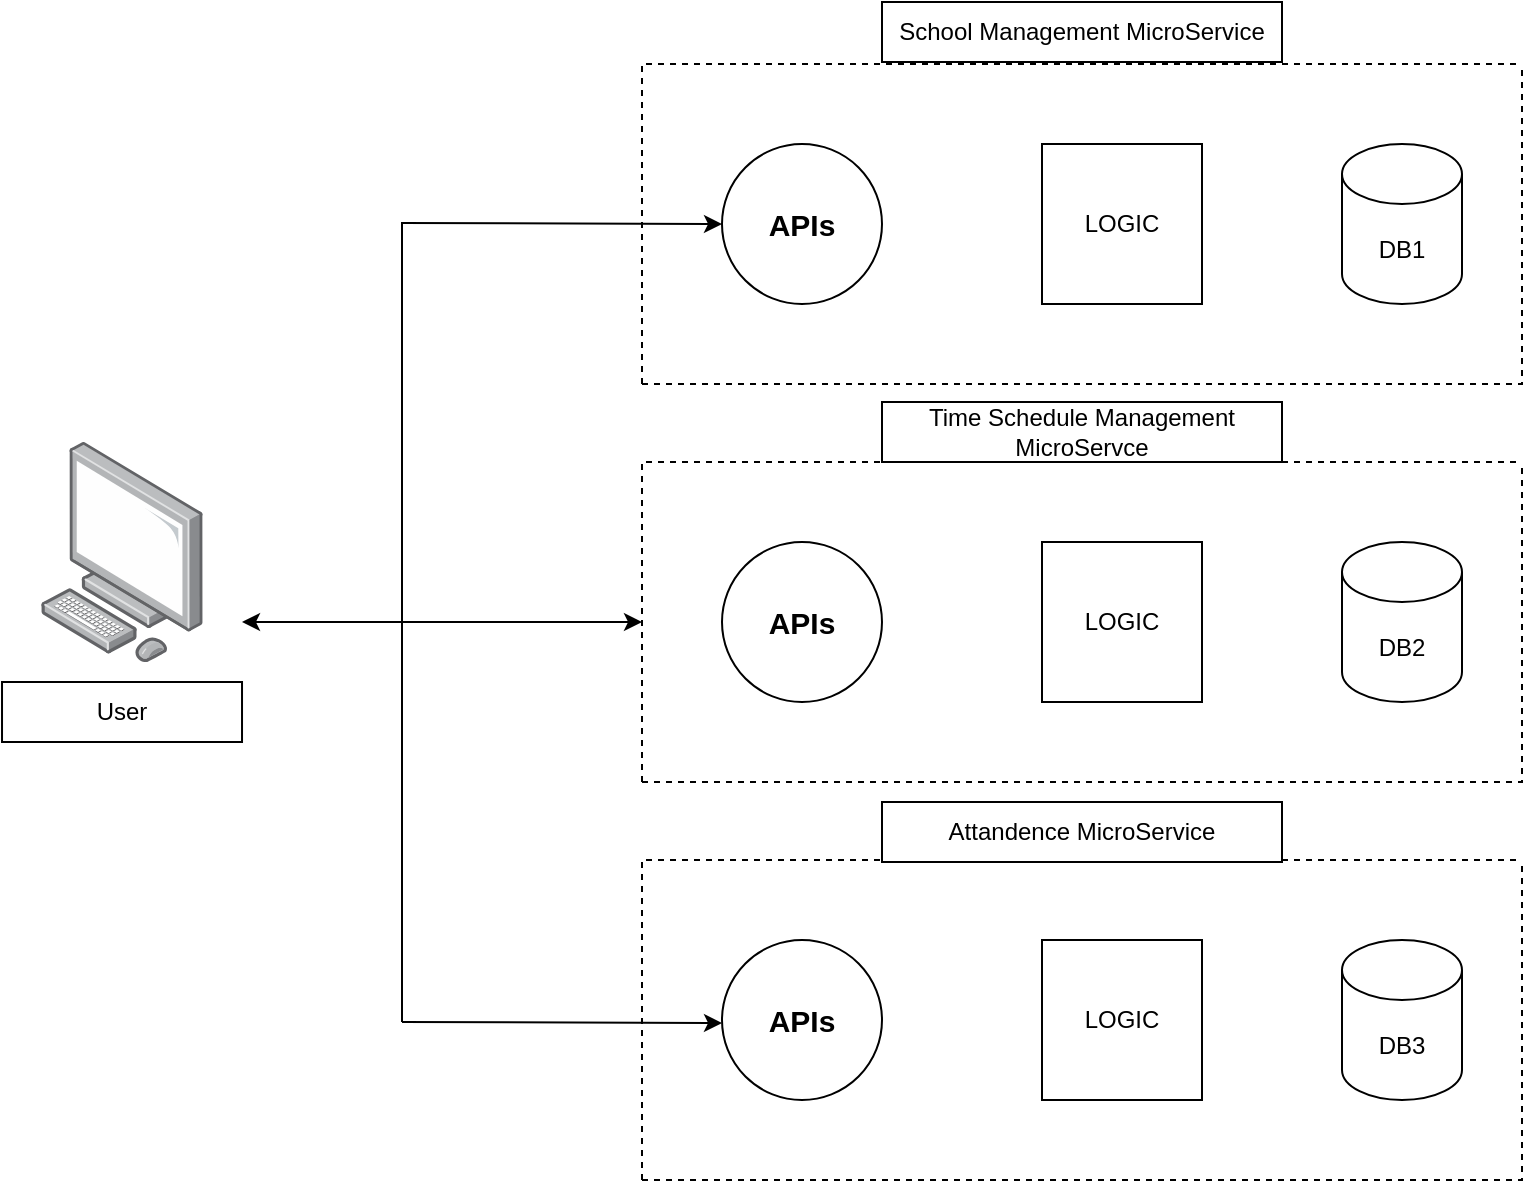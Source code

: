 <mxfile version="22.1.0" type="github">
  <diagram name="Page-1" id="81J7-Sqs7oAQV9uycOhQ">
    <mxGraphModel dx="1434" dy="782" grid="1" gridSize="10" guides="1" tooltips="1" connect="1" arrows="1" fold="1" page="1" pageScale="1" pageWidth="827" pageHeight="1169" math="0" shadow="0">
      <root>
        <mxCell id="0" />
        <mxCell id="1" parent="0" />
        <mxCell id="Li-rGHVgBMh4uwUOwVVV-1" value="DB1" style="shape=cylinder3;whiteSpace=wrap;html=1;boundedLbl=1;backgroundOutline=1;size=15;" vertex="1" parent="1">
          <mxGeometry x="710" y="391" width="60" height="80" as="geometry" />
        </mxCell>
        <mxCell id="Li-rGHVgBMh4uwUOwVVV-2" value="DB2" style="shape=cylinder3;whiteSpace=wrap;html=1;boundedLbl=1;backgroundOutline=1;size=15;" vertex="1" parent="1">
          <mxGeometry x="710" y="590" width="60" height="80" as="geometry" />
        </mxCell>
        <mxCell id="Li-rGHVgBMh4uwUOwVVV-5" value="&lt;b&gt;&lt;font style=&quot;font-size: 15px;&quot;&gt;APIs&lt;/font&gt;&lt;/b&gt;" style="ellipse;whiteSpace=wrap;html=1;aspect=fixed;" vertex="1" parent="1">
          <mxGeometry x="400" y="391" width="80" height="80" as="geometry" />
        </mxCell>
        <mxCell id="Li-rGHVgBMh4uwUOwVVV-6" value="&lt;b&gt;&lt;font style=&quot;font-size: 15px;&quot;&gt;APIs&lt;/font&gt;&lt;/b&gt;" style="ellipse;whiteSpace=wrap;html=1;aspect=fixed;" vertex="1" parent="1">
          <mxGeometry x="400" y="590" width="80" height="80" as="geometry" />
        </mxCell>
        <mxCell id="Li-rGHVgBMh4uwUOwVVV-7" value="DB3" style="shape=cylinder3;whiteSpace=wrap;html=1;boundedLbl=1;backgroundOutline=1;size=15;" vertex="1" parent="1">
          <mxGeometry x="710" y="789" width="60" height="80" as="geometry" />
        </mxCell>
        <mxCell id="Li-rGHVgBMh4uwUOwVVV-8" value="&lt;b&gt;&lt;font style=&quot;font-size: 15px;&quot;&gt;APIs&lt;/font&gt;&lt;/b&gt;" style="ellipse;whiteSpace=wrap;html=1;aspect=fixed;" vertex="1" parent="1">
          <mxGeometry x="400" y="789" width="80" height="80" as="geometry" />
        </mxCell>
        <mxCell id="Li-rGHVgBMh4uwUOwVVV-9" value="LOGIC" style="whiteSpace=wrap;html=1;aspect=fixed;" vertex="1" parent="1">
          <mxGeometry x="560" y="391" width="80" height="80" as="geometry" />
        </mxCell>
        <mxCell id="Li-rGHVgBMh4uwUOwVVV-11" value="LOGIC" style="whiteSpace=wrap;html=1;aspect=fixed;" vertex="1" parent="1">
          <mxGeometry x="560" y="590" width="80" height="80" as="geometry" />
        </mxCell>
        <mxCell id="Li-rGHVgBMh4uwUOwVVV-12" value="LOGIC" style="whiteSpace=wrap;html=1;aspect=fixed;" vertex="1" parent="1">
          <mxGeometry x="560" y="789" width="80" height="80" as="geometry" />
        </mxCell>
        <mxCell id="Li-rGHVgBMh4uwUOwVVV-13" value="" style="endArrow=none;dashed=1;html=1;rounded=0;" edge="1" parent="1">
          <mxGeometry width="50" height="50" relative="1" as="geometry">
            <mxPoint x="360" y="511" as="sourcePoint" />
            <mxPoint x="800" y="351" as="targetPoint" />
            <Array as="points">
              <mxPoint x="360" y="351" />
            </Array>
          </mxGeometry>
        </mxCell>
        <mxCell id="Li-rGHVgBMh4uwUOwVVV-14" value="" style="endArrow=none;dashed=1;html=1;rounded=0;" edge="1" parent="1">
          <mxGeometry width="50" height="50" relative="1" as="geometry">
            <mxPoint x="360" y="511" as="sourcePoint" />
            <mxPoint x="800" y="351" as="targetPoint" />
            <Array as="points">
              <mxPoint x="800" y="511" />
            </Array>
          </mxGeometry>
        </mxCell>
        <mxCell id="Li-rGHVgBMh4uwUOwVVV-15" value="" style="endArrow=none;dashed=1;html=1;rounded=0;" edge="1" parent="1">
          <mxGeometry width="50" height="50" relative="1" as="geometry">
            <mxPoint x="360" y="710" as="sourcePoint" />
            <mxPoint x="800" y="550" as="targetPoint" />
            <Array as="points">
              <mxPoint x="360" y="550" />
            </Array>
          </mxGeometry>
        </mxCell>
        <mxCell id="Li-rGHVgBMh4uwUOwVVV-16" value="" style="endArrow=none;dashed=1;html=1;rounded=0;" edge="1" parent="1">
          <mxGeometry width="50" height="50" relative="1" as="geometry">
            <mxPoint x="360" y="710" as="sourcePoint" />
            <mxPoint x="800" y="550" as="targetPoint" />
            <Array as="points">
              <mxPoint x="800" y="710" />
            </Array>
          </mxGeometry>
        </mxCell>
        <mxCell id="Li-rGHVgBMh4uwUOwVVV-17" value="" style="endArrow=none;dashed=1;html=1;rounded=0;" edge="1" parent="1">
          <mxGeometry width="50" height="50" relative="1" as="geometry">
            <mxPoint x="360" y="909" as="sourcePoint" />
            <mxPoint x="800" y="749" as="targetPoint" />
            <Array as="points">
              <mxPoint x="360" y="749" />
            </Array>
          </mxGeometry>
        </mxCell>
        <mxCell id="Li-rGHVgBMh4uwUOwVVV-18" value="" style="endArrow=none;dashed=1;html=1;rounded=0;" edge="1" parent="1">
          <mxGeometry width="50" height="50" relative="1" as="geometry">
            <mxPoint x="360" y="909" as="sourcePoint" />
            <mxPoint x="800" y="749" as="targetPoint" />
            <Array as="points">
              <mxPoint x="800" y="909" />
            </Array>
          </mxGeometry>
        </mxCell>
        <mxCell id="Li-rGHVgBMh4uwUOwVVV-41" value="School Management MicroService" style="whiteSpace=wrap;html=1;" vertex="1" parent="1">
          <mxGeometry x="480" y="320" width="200" height="30" as="geometry" />
        </mxCell>
        <mxCell id="Li-rGHVgBMh4uwUOwVVV-42" value="Time Schedule Management MicroServce&lt;br&gt;" style="whiteSpace=wrap;html=1;" vertex="1" parent="1">
          <mxGeometry x="480" y="520" width="200" height="30" as="geometry" />
        </mxCell>
        <mxCell id="Li-rGHVgBMh4uwUOwVVV-45" value="Attandence MicroService" style="whiteSpace=wrap;html=1;" vertex="1" parent="1">
          <mxGeometry x="480" y="720" width="200" height="30" as="geometry" />
        </mxCell>
        <mxCell id="Li-rGHVgBMh4uwUOwVVV-46" value="" style="image;points=[];aspect=fixed;html=1;align=center;shadow=0;dashed=0;image=img/lib/allied_telesis/computer_and_terminals/Personal_Computer.svg;" vertex="1" parent="1">
          <mxGeometry x="59.42" y="540" width="81.17" height="110" as="geometry" />
        </mxCell>
        <mxCell id="Li-rGHVgBMh4uwUOwVVV-47" value="User" style="whiteSpace=wrap;html=1;" vertex="1" parent="1">
          <mxGeometry x="40.01" y="660" width="120" height="30" as="geometry" />
        </mxCell>
        <mxCell id="Li-rGHVgBMh4uwUOwVVV-51" value="" style="endArrow=classic;html=1;rounded=0;entryX=0;entryY=0.5;entryDx=0;entryDy=0;" edge="1" parent="1" target="Li-rGHVgBMh4uwUOwVVV-5">
          <mxGeometry width="50" height="50" relative="1" as="geometry">
            <mxPoint x="240" y="430.5" as="sourcePoint" />
            <mxPoint x="360" y="430.5" as="targetPoint" />
          </mxGeometry>
        </mxCell>
        <mxCell id="Li-rGHVgBMh4uwUOwVVV-52" value="" style="endArrow=classic;html=1;rounded=0;entryX=0;entryY=0.5;entryDx=0;entryDy=0;" edge="1" parent="1">
          <mxGeometry width="50" height="50" relative="1" as="geometry">
            <mxPoint x="240" y="830" as="sourcePoint" />
            <mxPoint x="400" y="830.5" as="targetPoint" />
          </mxGeometry>
        </mxCell>
        <mxCell id="Li-rGHVgBMh4uwUOwVVV-54" value="" style="endArrow=none;html=1;rounded=0;" edge="1" parent="1">
          <mxGeometry width="50" height="50" relative="1" as="geometry">
            <mxPoint x="240" y="430" as="sourcePoint" />
            <mxPoint x="240" y="830" as="targetPoint" />
          </mxGeometry>
        </mxCell>
        <mxCell id="Li-rGHVgBMh4uwUOwVVV-56" value="" style="endArrow=classic;startArrow=classic;html=1;rounded=0;" edge="1" parent="1">
          <mxGeometry width="50" height="50" relative="1" as="geometry">
            <mxPoint x="360" y="630" as="sourcePoint" />
            <mxPoint x="160" y="630" as="targetPoint" />
          </mxGeometry>
        </mxCell>
      </root>
    </mxGraphModel>
  </diagram>
</mxfile>
